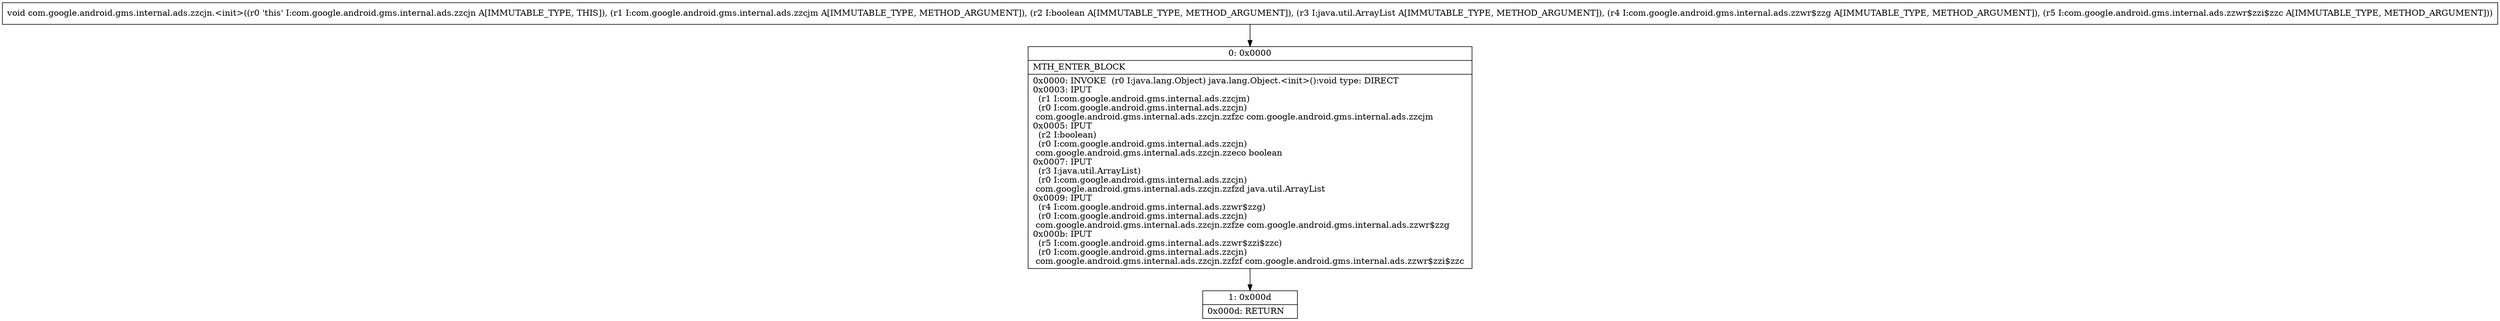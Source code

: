 digraph "CFG forcom.google.android.gms.internal.ads.zzcjn.\<init\>(Lcom\/google\/android\/gms\/internal\/ads\/zzcjm;ZLjava\/util\/ArrayList;Lcom\/google\/android\/gms\/internal\/ads\/zzwr$zzg;Lcom\/google\/android\/gms\/internal\/ads\/zzwr$zzi$zzc;)V" {
Node_0 [shape=record,label="{0\:\ 0x0000|MTH_ENTER_BLOCK\l|0x0000: INVOKE  (r0 I:java.lang.Object) java.lang.Object.\<init\>():void type: DIRECT \l0x0003: IPUT  \l  (r1 I:com.google.android.gms.internal.ads.zzcjm)\l  (r0 I:com.google.android.gms.internal.ads.zzcjn)\l com.google.android.gms.internal.ads.zzcjn.zzfzc com.google.android.gms.internal.ads.zzcjm \l0x0005: IPUT  \l  (r2 I:boolean)\l  (r0 I:com.google.android.gms.internal.ads.zzcjn)\l com.google.android.gms.internal.ads.zzcjn.zzeco boolean \l0x0007: IPUT  \l  (r3 I:java.util.ArrayList)\l  (r0 I:com.google.android.gms.internal.ads.zzcjn)\l com.google.android.gms.internal.ads.zzcjn.zzfzd java.util.ArrayList \l0x0009: IPUT  \l  (r4 I:com.google.android.gms.internal.ads.zzwr$zzg)\l  (r0 I:com.google.android.gms.internal.ads.zzcjn)\l com.google.android.gms.internal.ads.zzcjn.zzfze com.google.android.gms.internal.ads.zzwr$zzg \l0x000b: IPUT  \l  (r5 I:com.google.android.gms.internal.ads.zzwr$zzi$zzc)\l  (r0 I:com.google.android.gms.internal.ads.zzcjn)\l com.google.android.gms.internal.ads.zzcjn.zzfzf com.google.android.gms.internal.ads.zzwr$zzi$zzc \l}"];
Node_1 [shape=record,label="{1\:\ 0x000d|0x000d: RETURN   \l}"];
MethodNode[shape=record,label="{void com.google.android.gms.internal.ads.zzcjn.\<init\>((r0 'this' I:com.google.android.gms.internal.ads.zzcjn A[IMMUTABLE_TYPE, THIS]), (r1 I:com.google.android.gms.internal.ads.zzcjm A[IMMUTABLE_TYPE, METHOD_ARGUMENT]), (r2 I:boolean A[IMMUTABLE_TYPE, METHOD_ARGUMENT]), (r3 I:java.util.ArrayList A[IMMUTABLE_TYPE, METHOD_ARGUMENT]), (r4 I:com.google.android.gms.internal.ads.zzwr$zzg A[IMMUTABLE_TYPE, METHOD_ARGUMENT]), (r5 I:com.google.android.gms.internal.ads.zzwr$zzi$zzc A[IMMUTABLE_TYPE, METHOD_ARGUMENT])) }"];
MethodNode -> Node_0;
Node_0 -> Node_1;
}

